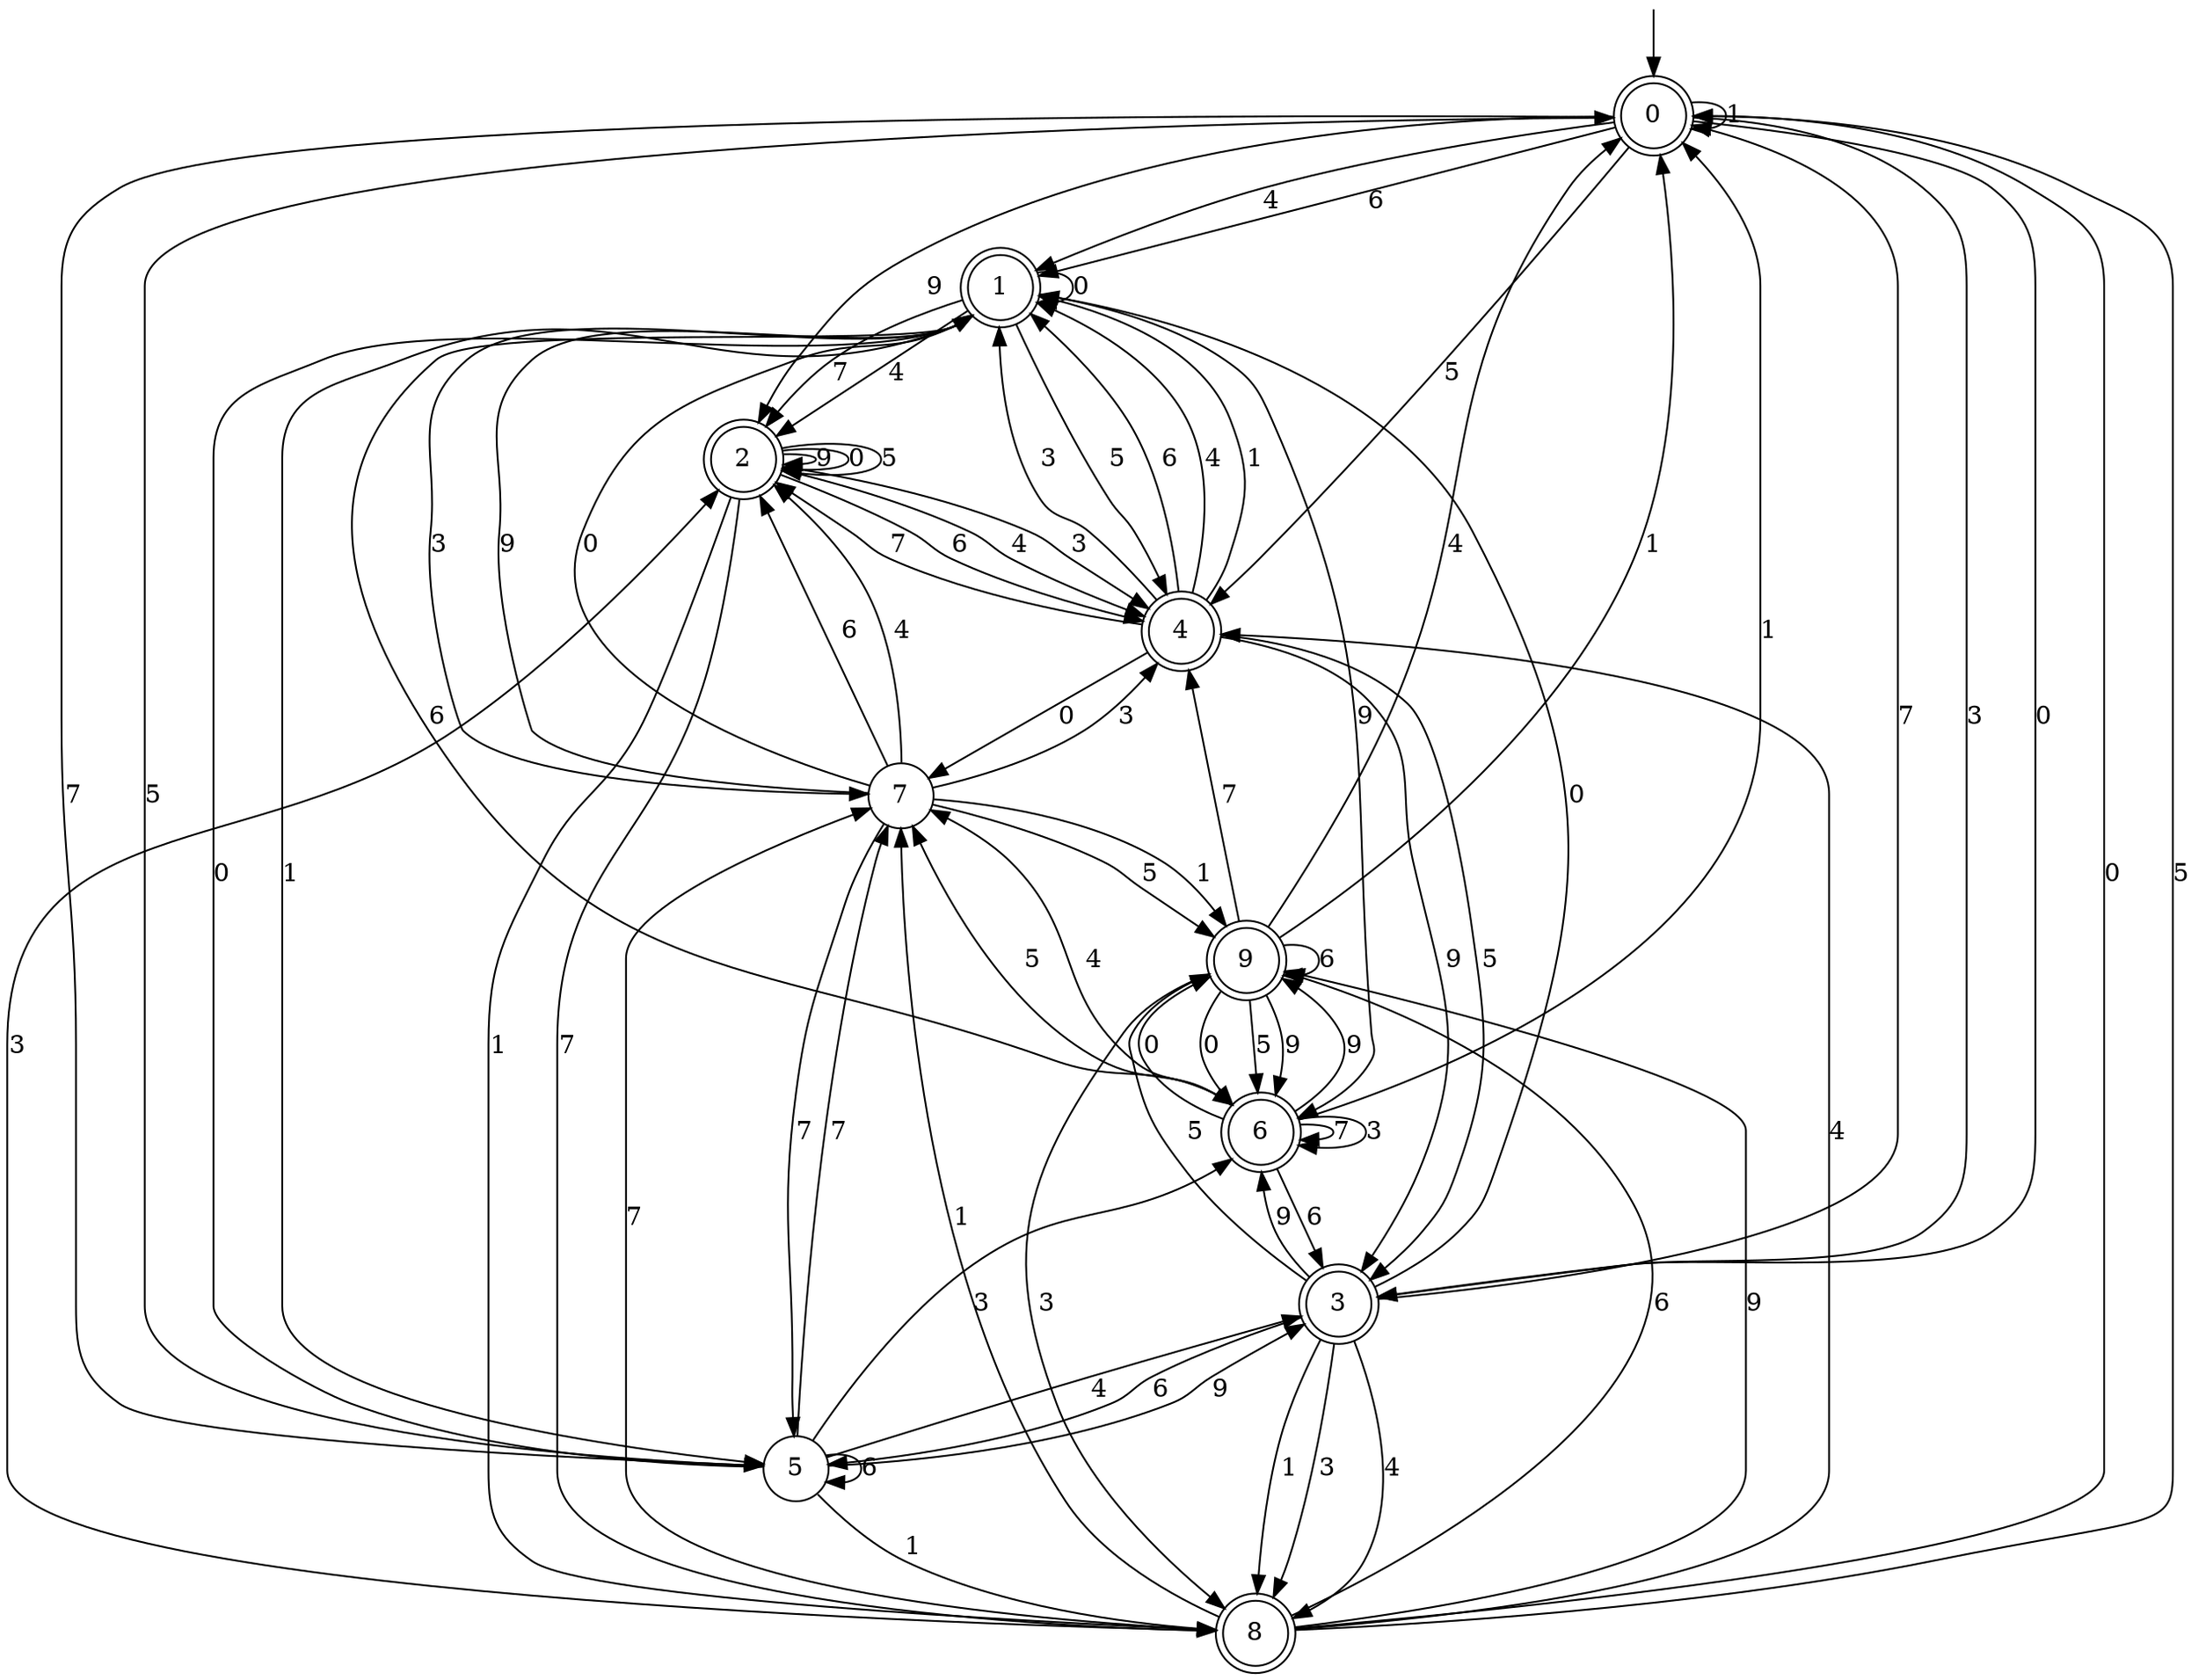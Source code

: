 digraph g {

	s0 [shape="doublecircle" label="0"];
	s1 [shape="doublecircle" label="1"];
	s2 [shape="doublecircle" label="2"];
	s3 [shape="doublecircle" label="3"];
	s4 [shape="doublecircle" label="4"];
	s5 [shape="circle" label="5"];
	s6 [shape="doublecircle" label="6"];
	s7 [shape="circle" label="7"];
	s8 [shape="doublecircle" label="8"];
	s9 [shape="doublecircle" label="9"];
	s0 -> s1 [label="6"];
	s0 -> s2 [label="9"];
	s0 -> s1 [label="4"];
	s0 -> s3 [label="0"];
	s0 -> s0 [label="1"];
	s0 -> s4 [label="5"];
	s0 -> s5 [label="7"];
	s0 -> s3 [label="3"];
	s1 -> s6 [label="6"];
	s1 -> s6 [label="9"];
	s1 -> s2 [label="4"];
	s1 -> s1 [label="0"];
	s1 -> s5 [label="1"];
	s1 -> s4 [label="5"];
	s1 -> s2 [label="7"];
	s1 -> s7 [label="3"];
	s2 -> s4 [label="6"];
	s2 -> s2 [label="9"];
	s2 -> s4 [label="4"];
	s2 -> s2 [label="0"];
	s2 -> s8 [label="1"];
	s2 -> s2 [label="5"];
	s2 -> s8 [label="7"];
	s2 -> s4 [label="3"];
	s3 -> s5 [label="6"];
	s3 -> s6 [label="9"];
	s3 -> s8 [label="4"];
	s3 -> s1 [label="0"];
	s3 -> s8 [label="1"];
	s3 -> s9 [label="5"];
	s3 -> s0 [label="7"];
	s3 -> s8 [label="3"];
	s4 -> s1 [label="6"];
	s4 -> s3 [label="9"];
	s4 -> s1 [label="4"];
	s4 -> s7 [label="0"];
	s4 -> s1 [label="1"];
	s4 -> s3 [label="5"];
	s4 -> s2 [label="7"];
	s4 -> s1 [label="3"];
	s5 -> s5 [label="6"];
	s5 -> s3 [label="9"];
	s5 -> s3 [label="4"];
	s5 -> s1 [label="0"];
	s5 -> s8 [label="1"];
	s5 -> s0 [label="5"];
	s5 -> s7 [label="7"];
	s5 -> s6 [label="3"];
	s6 -> s3 [label="6"];
	s6 -> s9 [label="9"];
	s6 -> s7 [label="4"];
	s6 -> s9 [label="0"];
	s6 -> s0 [label="1"];
	s6 -> s7 [label="5"];
	s6 -> s6 [label="7"];
	s6 -> s6 [label="3"];
	s7 -> s2 [label="6"];
	s7 -> s1 [label="9"];
	s7 -> s2 [label="4"];
	s7 -> s1 [label="0"];
	s7 -> s9 [label="1"];
	s7 -> s9 [label="5"];
	s7 -> s5 [label="7"];
	s7 -> s4 [label="3"];
	s8 -> s9 [label="6"];
	s8 -> s9 [label="9"];
	s8 -> s4 [label="4"];
	s8 -> s0 [label="0"];
	s8 -> s7 [label="1"];
	s8 -> s0 [label="5"];
	s8 -> s7 [label="7"];
	s8 -> s2 [label="3"];
	s9 -> s9 [label="6"];
	s9 -> s6 [label="9"];
	s9 -> s0 [label="4"];
	s9 -> s6 [label="0"];
	s9 -> s0 [label="1"];
	s9 -> s6 [label="5"];
	s9 -> s4 [label="7"];
	s9 -> s8 [label="3"];

__start0 [label="" shape="none" width="0" height="0"];
__start0 -> s0;

}
